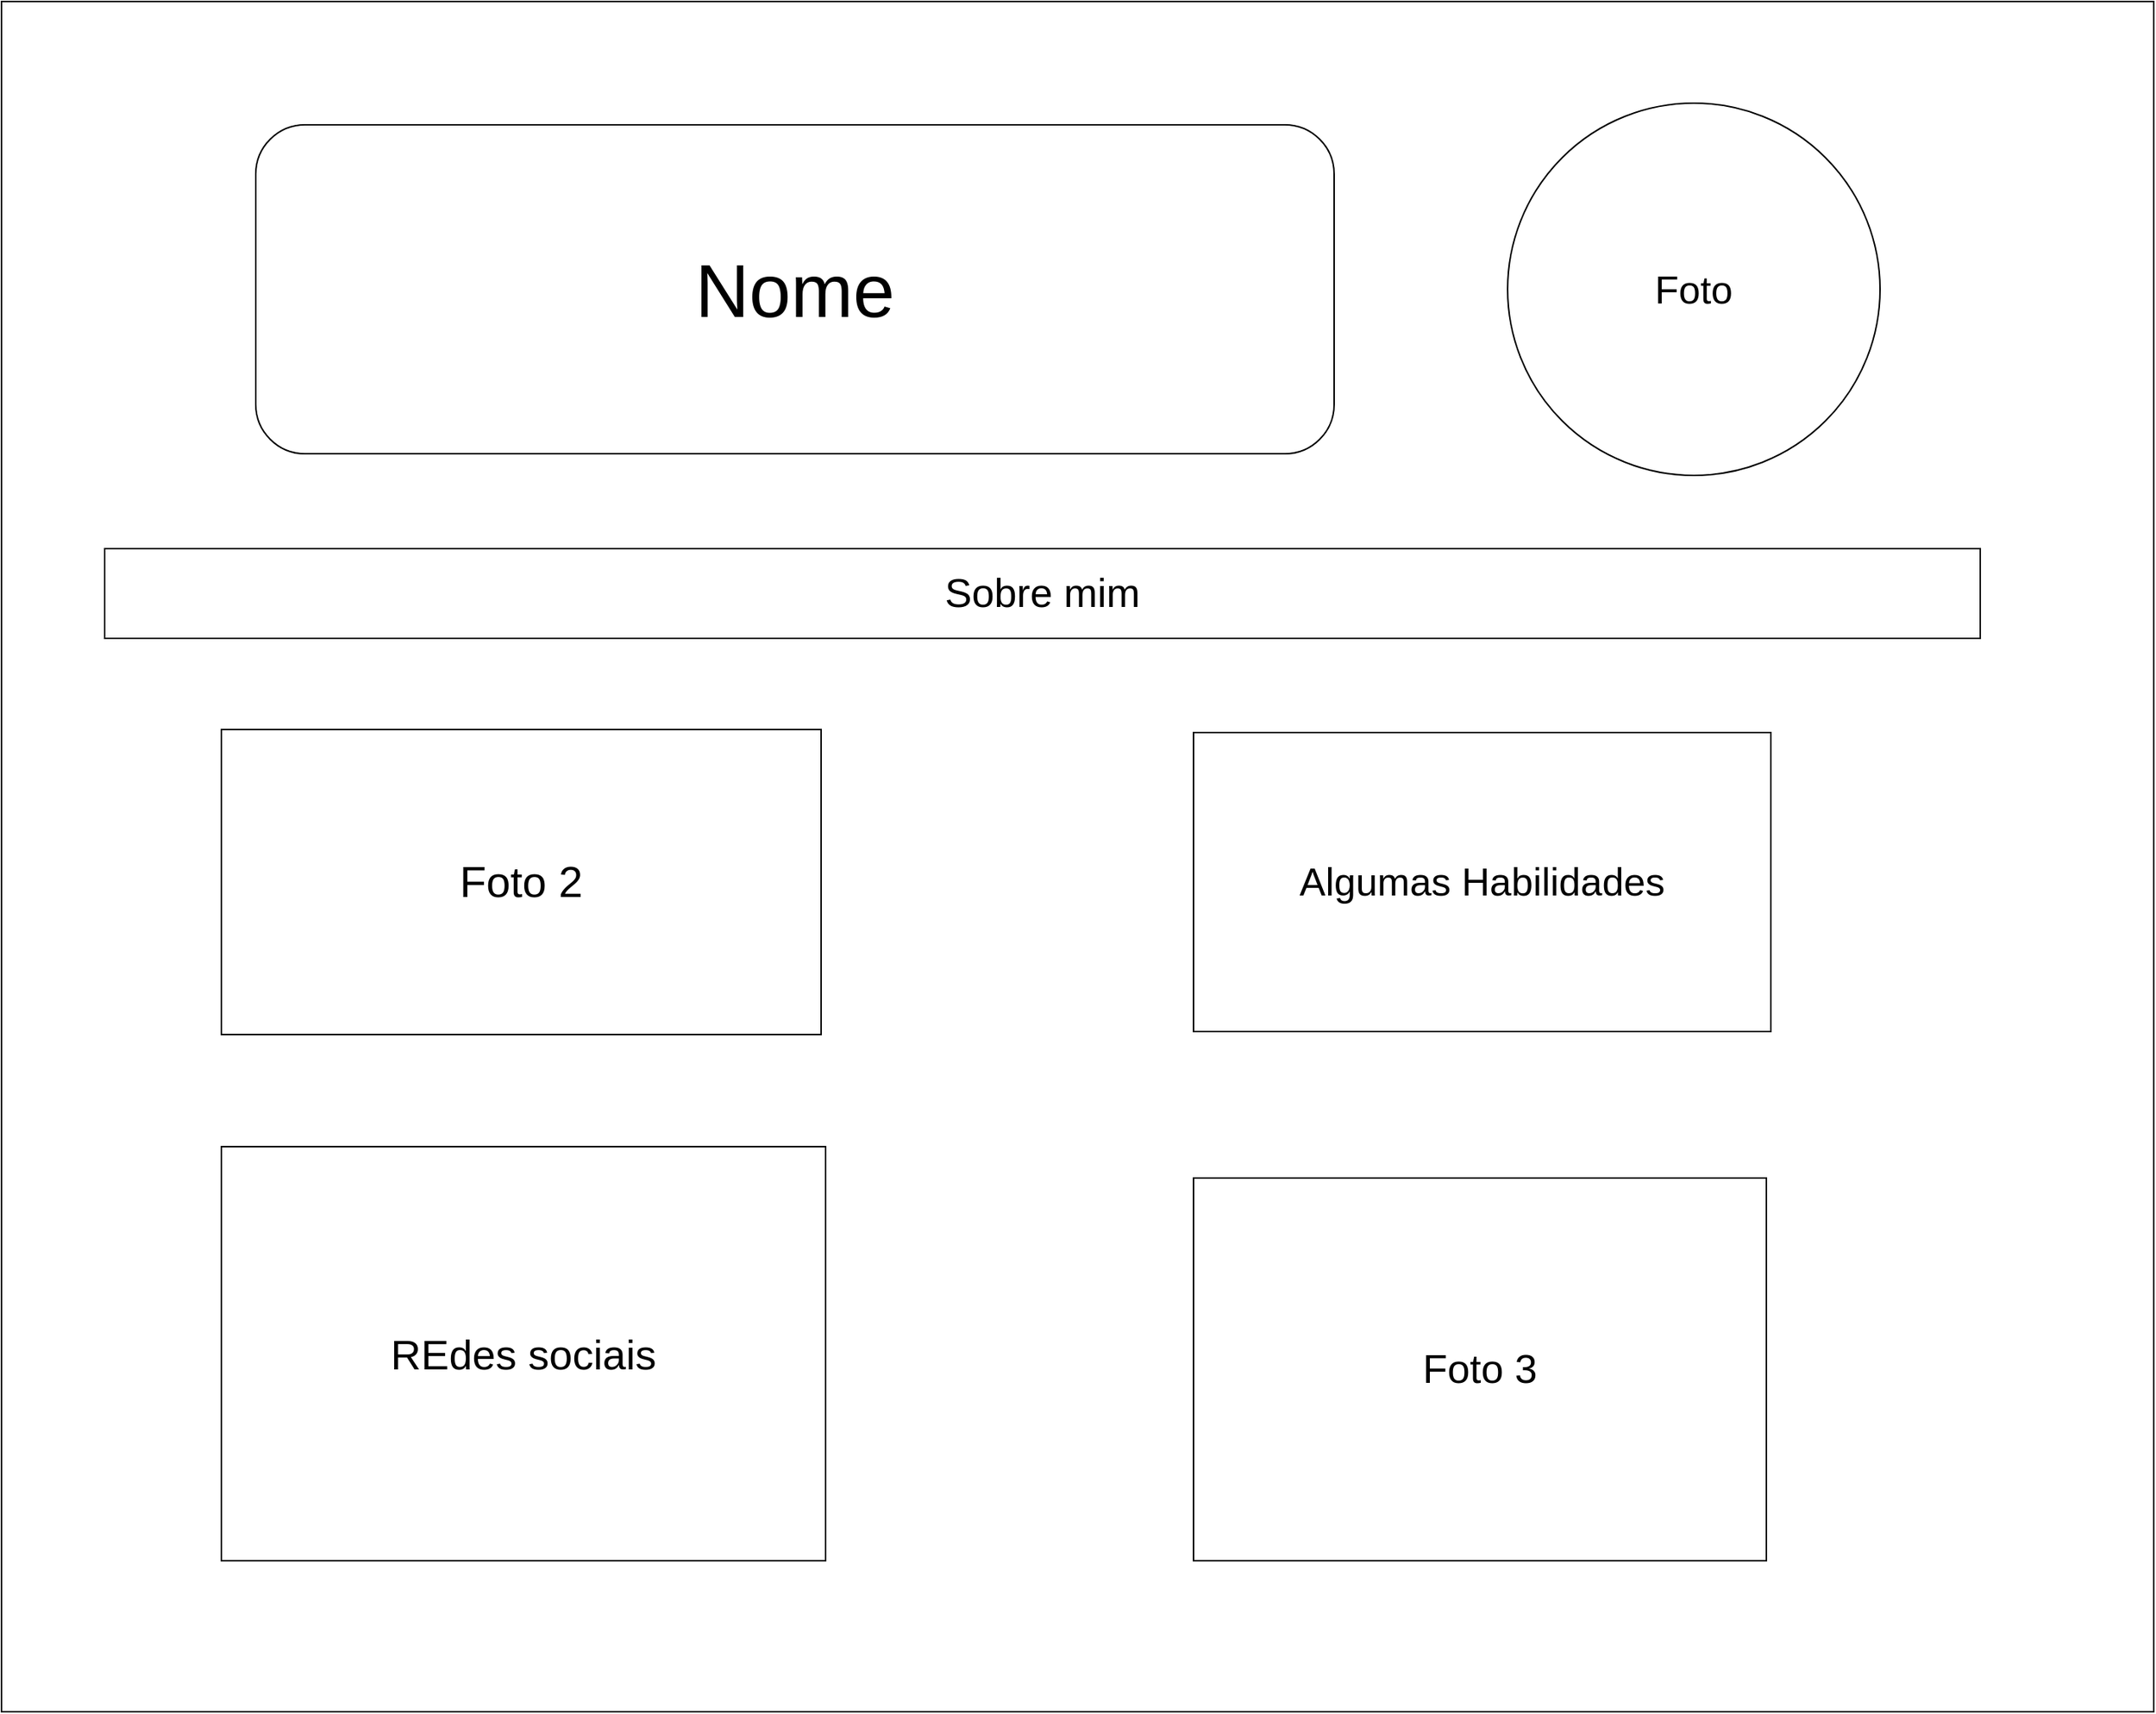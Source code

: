 <mxfile version="24.2.5" type="device">
  <diagram name="Página-1" id="KIRKD7BKwSxIHV74OCol">
    <mxGraphModel dx="2849" dy="1103" grid="0" gridSize="10" guides="1" tooltips="1" connect="1" arrows="1" fold="1" page="0" pageScale="1" pageWidth="827" pageHeight="1169" math="0" shadow="0">
      <root>
        <mxCell id="0" />
        <mxCell id="1" parent="0" />
        <mxCell id="LchZ3-hdmJFFY5GupzqH-1" value="" style="rounded=0;whiteSpace=wrap;html=1;" vertex="1" parent="1">
          <mxGeometry x="-619" y="227" width="1439" height="1144" as="geometry" />
        </mxCell>
        <mxCell id="LchZ3-hdmJFFY5GupzqH-2" value="&lt;font style=&quot;font-size: 26px;&quot;&gt;Foto&lt;/font&gt;" style="ellipse;whiteSpace=wrap;html=1;aspect=fixed;" vertex="1" parent="1">
          <mxGeometry x="388" y="295" width="249" height="249" as="geometry" />
        </mxCell>
        <mxCell id="LchZ3-hdmJFFY5GupzqH-3" value="&lt;font style=&quot;font-size: 50px;&quot;&gt;Nome&lt;/font&gt;" style="rounded=1;whiteSpace=wrap;html=1;" vertex="1" parent="1">
          <mxGeometry x="-449" y="309.5" width="721" height="220" as="geometry" />
        </mxCell>
        <mxCell id="LchZ3-hdmJFFY5GupzqH-4" value="&lt;font style=&quot;font-size: 27px;&quot;&gt;Sobre mim&lt;/font&gt;" style="rounded=0;whiteSpace=wrap;html=1;" vertex="1" parent="1">
          <mxGeometry x="-550" y="593" width="1254" height="60" as="geometry" />
        </mxCell>
        <mxCell id="LchZ3-hdmJFFY5GupzqH-5" value="&lt;font style=&quot;font-size: 29px;&quot;&gt;Foto 2&lt;/font&gt;" style="rounded=0;whiteSpace=wrap;html=1;" vertex="1" parent="1">
          <mxGeometry x="-472" y="714" width="401" height="204" as="geometry" />
        </mxCell>
        <mxCell id="LchZ3-hdmJFFY5GupzqH-6" value="&lt;font style=&quot;font-size: 26px;&quot;&gt;Algumas Habilidades&lt;/font&gt;" style="rounded=0;whiteSpace=wrap;html=1;" vertex="1" parent="1">
          <mxGeometry x="178" y="716" width="386" height="200" as="geometry" />
        </mxCell>
        <mxCell id="LchZ3-hdmJFFY5GupzqH-8" value="&lt;font style=&quot;font-size: 28px;&quot;&gt;REdes sociais&lt;/font&gt;" style="rounded=0;whiteSpace=wrap;html=1;" vertex="1" parent="1">
          <mxGeometry x="-472" y="993" width="404" height="277" as="geometry" />
        </mxCell>
        <mxCell id="LchZ3-hdmJFFY5GupzqH-9" value="&lt;font style=&quot;font-size: 27px;&quot;&gt;Foto 3&lt;/font&gt;" style="rounded=0;whiteSpace=wrap;html=1;" vertex="1" parent="1">
          <mxGeometry x="178" y="1014" width="383" height="256" as="geometry" />
        </mxCell>
      </root>
    </mxGraphModel>
  </diagram>
</mxfile>

